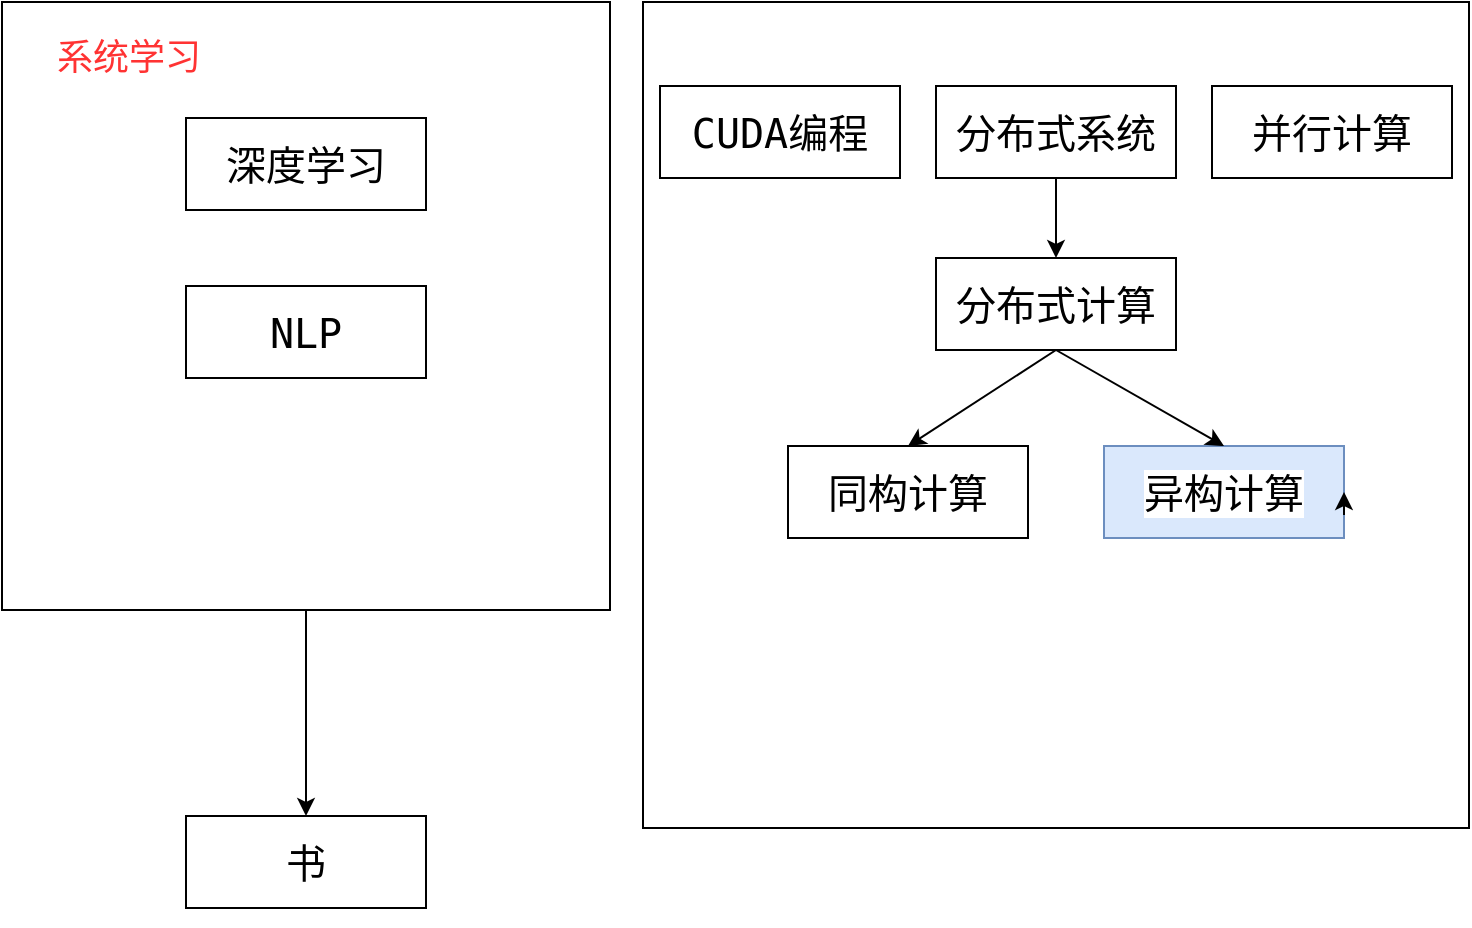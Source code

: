 <mxfile version="24.2.2" type="github">
  <diagram name="第 1 页" id="Mak2ieR8xA3PXf7bSy21">
    <mxGraphModel dx="1173" dy="738" grid="0" gridSize="10" guides="1" tooltips="1" connect="1" arrows="1" fold="1" page="1" pageScale="1" pageWidth="827" pageHeight="1169" math="0" shadow="0">
      <root>
        <mxCell id="0" />
        <mxCell id="1" parent="0" />
        <mxCell id="rt77WLPKEXXo8Mf0uCti-17" value="" style="whiteSpace=wrap;html=1;aspect=fixed;" vertex="1" parent="1">
          <mxGeometry x="350.5" y="225" width="413" height="413" as="geometry" />
        </mxCell>
        <mxCell id="rt77WLPKEXXo8Mf0uCti-15" value="" style="whiteSpace=wrap;html=1;aspect=fixed;" vertex="1" parent="1">
          <mxGeometry x="30" y="225" width="304" height="304" as="geometry" />
        </mxCell>
        <mxCell id="UdsSKJ6RfXxm3bDVdD73-1" value="&lt;div style=&quot;&quot;&gt;&lt;pre style=&quot;font-family: &amp;quot;JetBrains Mono&amp;quot;, monospace; font-size: 15pt;&quot;&gt;&lt;span style=&quot;background-color: rgb(255, 255, 255);&quot;&gt;深度学习&lt;/span&gt;&lt;/pre&gt;&lt;/div&gt;" style="rounded=0;whiteSpace=wrap;html=1;" parent="1" vertex="1">
          <mxGeometry x="122" y="283" width="120" height="46" as="geometry" />
        </mxCell>
        <mxCell id="rt77WLPKEXXo8Mf0uCti-1" value="&lt;div style=&quot;&quot;&gt;&lt;pre style=&quot;font-family: &amp;quot;JetBrains Mono&amp;quot;, monospace; font-size: 15pt;&quot;&gt;&lt;span style=&quot;background-color: rgb(255, 255, 255);&quot;&gt;NLP&lt;/span&gt;&lt;/pre&gt;&lt;/div&gt;" style="rounded=0;whiteSpace=wrap;html=1;" vertex="1" parent="1">
          <mxGeometry x="122" y="367" width="120" height="46" as="geometry" />
        </mxCell>
        <mxCell id="rt77WLPKEXXo8Mf0uCti-2" value="&lt;div style=&quot;&quot;&gt;&lt;pre style=&quot;font-family: &amp;quot;JetBrains Mono&amp;quot;, monospace; font-size: 15pt;&quot;&gt;&lt;span style=&quot;background-color: rgb(255, 255, 255);&quot;&gt;分布式计算&lt;/span&gt;&lt;/pre&gt;&lt;/div&gt;" style="rounded=0;whiteSpace=wrap;html=1;" vertex="1" parent="1">
          <mxGeometry x="497" y="353" width="120" height="46" as="geometry" />
        </mxCell>
        <mxCell id="rt77WLPKEXXo8Mf0uCti-3" value="&lt;div style=&quot;&quot;&gt;&lt;pre style=&quot;font-family: &amp;quot;JetBrains Mono&amp;quot;, monospace; font-size: 15pt;&quot;&gt;&lt;span style=&quot;background-color: rgb(255, 255, 255);&quot;&gt;异构计算&lt;/span&gt;&lt;/pre&gt;&lt;/div&gt;" style="rounded=0;whiteSpace=wrap;html=1;fillColor=#dae8fc;strokeColor=#6c8ebf;" vertex="1" parent="1">
          <mxGeometry x="581" y="447" width="120" height="46" as="geometry" />
        </mxCell>
        <mxCell id="rt77WLPKEXXo8Mf0uCti-4" value="&lt;div style=&quot;&quot;&gt;&lt;pre style=&quot;font-family: &amp;quot;JetBrains Mono&amp;quot;, monospace; font-size: 15pt;&quot;&gt;&lt;span style=&quot;background-color: rgb(255, 255, 255);&quot;&gt;分布式系统&lt;/span&gt;&lt;/pre&gt;&lt;/div&gt;" style="rounded=0;whiteSpace=wrap;html=1;" vertex="1" parent="1">
          <mxGeometry x="497" y="267" width="120" height="46" as="geometry" />
        </mxCell>
        <mxCell id="rt77WLPKEXXo8Mf0uCti-5" value="&lt;div style=&quot;&quot;&gt;&lt;pre style=&quot;font-family: &amp;quot;JetBrains Mono&amp;quot;, monospace; font-size: 15pt;&quot;&gt;&lt;span style=&quot;background-color: rgb(255, 255, 255);&quot;&gt;CUDA编程&lt;/span&gt;&lt;/pre&gt;&lt;/div&gt;" style="rounded=0;whiteSpace=wrap;html=1;" vertex="1" parent="1">
          <mxGeometry x="359" y="267" width="120" height="46" as="geometry" />
        </mxCell>
        <mxCell id="rt77WLPKEXXo8Mf0uCti-6" value="" style="endArrow=classic;html=1;rounded=0;exitX=0.5;exitY=1;exitDx=0;exitDy=0;entryX=0.5;entryY=0;entryDx=0;entryDy=0;" edge="1" parent="1" source="rt77WLPKEXXo8Mf0uCti-4" target="rt77WLPKEXXo8Mf0uCti-2">
          <mxGeometry width="50" height="50" relative="1" as="geometry">
            <mxPoint x="387" y="405" as="sourcePoint" />
            <mxPoint x="437" y="355" as="targetPoint" />
          </mxGeometry>
        </mxCell>
        <mxCell id="rt77WLPKEXXo8Mf0uCti-7" value="&lt;div style=&quot;&quot;&gt;&lt;pre style=&quot;font-family: &amp;quot;JetBrains Mono&amp;quot;, monospace; font-size: 15pt;&quot;&gt;&lt;span style=&quot;background-color: rgb(255, 255, 255);&quot;&gt;同构计算&lt;/span&gt;&lt;/pre&gt;&lt;/div&gt;" style="rounded=0;whiteSpace=wrap;html=1;" vertex="1" parent="1">
          <mxGeometry x="423" y="447" width="120" height="46" as="geometry" />
        </mxCell>
        <mxCell id="rt77WLPKEXXo8Mf0uCti-10" style="edgeStyle=orthogonalEdgeStyle;rounded=0;orthogonalLoop=1;jettySize=auto;html=1;exitX=1;exitY=0.75;exitDx=0;exitDy=0;entryX=1;entryY=0.5;entryDx=0;entryDy=0;" edge="1" parent="1" source="rt77WLPKEXXo8Mf0uCti-3" target="rt77WLPKEXXo8Mf0uCti-3">
          <mxGeometry relative="1" as="geometry" />
        </mxCell>
        <mxCell id="rt77WLPKEXXo8Mf0uCti-13" value="" style="endArrow=classic;html=1;rounded=0;exitX=0.5;exitY=1;exitDx=0;exitDy=0;entryX=0.5;entryY=0;entryDx=0;entryDy=0;" edge="1" parent="1" source="rt77WLPKEXXo8Mf0uCti-2" target="rt77WLPKEXXo8Mf0uCti-7">
          <mxGeometry width="50" height="50" relative="1" as="geometry">
            <mxPoint x="387" y="405" as="sourcePoint" />
            <mxPoint x="437" y="355" as="targetPoint" />
          </mxGeometry>
        </mxCell>
        <mxCell id="rt77WLPKEXXo8Mf0uCti-14" value="" style="endArrow=classic;html=1;rounded=0;exitX=0.5;exitY=1;exitDx=0;exitDy=0;entryX=0.5;entryY=0;entryDx=0;entryDy=0;" edge="1" parent="1" source="rt77WLPKEXXo8Mf0uCti-2" target="rt77WLPKEXXo8Mf0uCti-3">
          <mxGeometry width="50" height="50" relative="1" as="geometry">
            <mxPoint x="567" y="409" as="sourcePoint" />
            <mxPoint x="476" y="510" as="targetPoint" />
          </mxGeometry>
        </mxCell>
        <mxCell id="rt77WLPKEXXo8Mf0uCti-16" value="系统学习" style="text;html=1;align=center;verticalAlign=middle;whiteSpace=wrap;rounded=0;fontSize=18;fontColor=#FF3333;" vertex="1" parent="1">
          <mxGeometry x="41" y="231" width="105" height="44" as="geometry" />
        </mxCell>
        <mxCell id="rt77WLPKEXXo8Mf0uCti-18" value="&lt;div style=&quot;&quot;&gt;&lt;pre style=&quot;font-family: &amp;quot;JetBrains Mono&amp;quot;, monospace; font-size: 15pt;&quot;&gt;&lt;span style=&quot;background-color: rgb(255, 255, 255);&quot;&gt;并行计算&lt;/span&gt;&lt;/pre&gt;&lt;/div&gt;" style="rounded=0;whiteSpace=wrap;html=1;" vertex="1" parent="1">
          <mxGeometry x="635" y="267" width="120" height="46" as="geometry" />
        </mxCell>
        <mxCell id="rt77WLPKEXXo8Mf0uCti-20" value="&lt;div style=&quot;&quot;&gt;&lt;pre style=&quot;font-family: &amp;quot;JetBrains Mono&amp;quot;, monospace; font-size: 15pt;&quot;&gt;&lt;span style=&quot;background-color: rgb(255, 255, 255);&quot;&gt;书&lt;/span&gt;&lt;/pre&gt;&lt;/div&gt;" style="rounded=0;whiteSpace=wrap;html=1;" vertex="1" parent="1">
          <mxGeometry x="122" y="632" width="120" height="46" as="geometry" />
        </mxCell>
        <mxCell id="rt77WLPKEXXo8Mf0uCti-21" value="" style="endArrow=classic;html=1;rounded=0;exitX=0.5;exitY=1;exitDx=0;exitDy=0;entryX=0.5;entryY=0;entryDx=0;entryDy=0;" edge="1" parent="1" source="rt77WLPKEXXo8Mf0uCti-15" target="rt77WLPKEXXo8Mf0uCti-20">
          <mxGeometry width="50" height="50" relative="1" as="geometry">
            <mxPoint x="387" y="519" as="sourcePoint" />
            <mxPoint x="437" y="469" as="targetPoint" />
          </mxGeometry>
        </mxCell>
      </root>
    </mxGraphModel>
  </diagram>
</mxfile>
